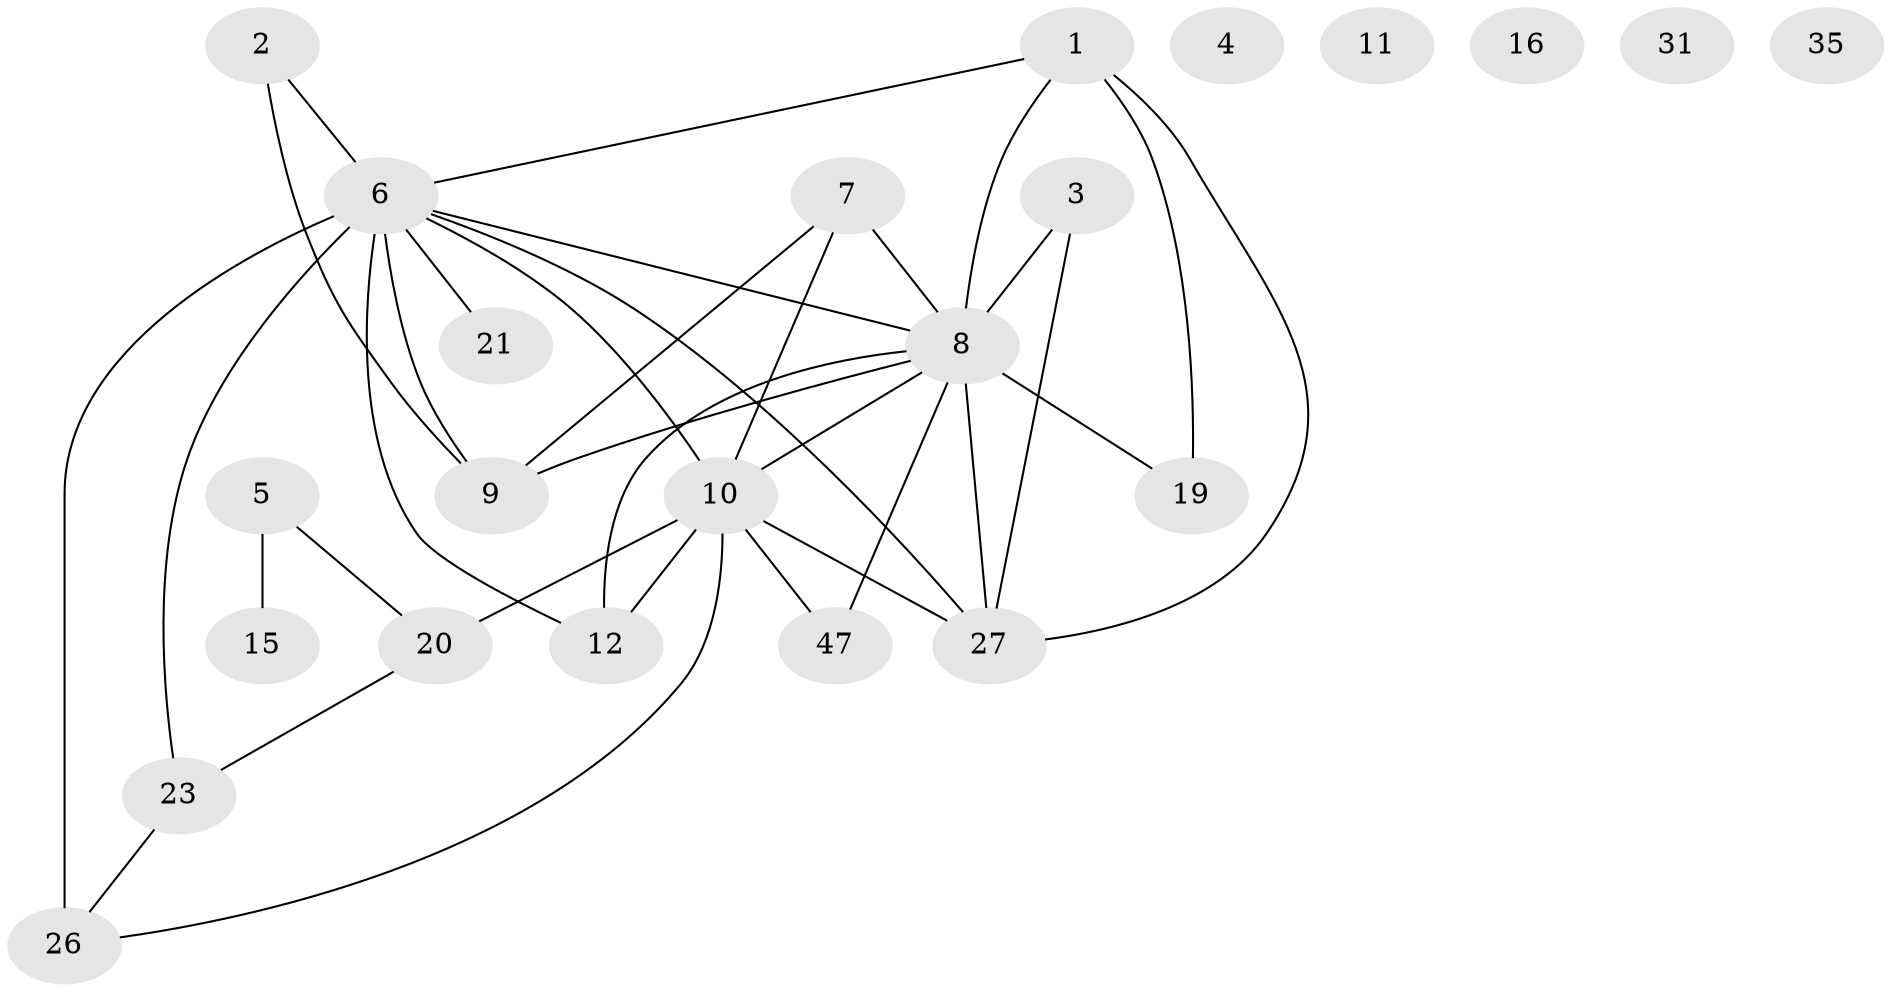 // original degree distribution, {5: 0.09523809523809523, 2: 0.15873015873015872, 4: 0.1746031746031746, 0: 0.07936507936507936, 1: 0.15873015873015872, 3: 0.2698412698412698, 7: 0.015873015873015872, 6: 0.047619047619047616}
// Generated by graph-tools (version 1.1) at 2025/16/03/04/25 18:16:41]
// undirected, 23 vertices, 34 edges
graph export_dot {
graph [start="1"]
  node [color=gray90,style=filled];
  1 [super="+24+43+48+34"];
  2;
  3 [super="+18+58+37"];
  4;
  5 [super="+13"];
  6 [super="+36+51+25"];
  7 [super="+61"];
  8 [super="+17+33"];
  9 [super="+22"];
  10 [super="+14+30"];
  11;
  12;
  15;
  16;
  19 [super="+45"];
  20;
  21 [super="+32+44"];
  23 [super="+52"];
  26 [super="+46"];
  27 [super="+29"];
  31;
  35;
  47;
  1 -- 27;
  1 -- 6;
  1 -- 8;
  1 -- 19;
  2 -- 6;
  2 -- 9;
  3 -- 27;
  3 -- 8;
  5 -- 20;
  5 -- 15;
  6 -- 9 [weight=2];
  6 -- 10 [weight=3];
  6 -- 12;
  6 -- 21;
  6 -- 23;
  6 -- 26 [weight=4];
  6 -- 8;
  6 -- 27;
  7 -- 10 [weight=2];
  7 -- 8;
  7 -- 9;
  8 -- 9 [weight=2];
  8 -- 10;
  8 -- 12;
  8 -- 47 [weight=3];
  8 -- 19;
  8 -- 27;
  10 -- 12 [weight=2];
  10 -- 47;
  10 -- 20 [weight=2];
  10 -- 26;
  10 -- 27 [weight=2];
  20 -- 23;
  23 -- 26;
}
